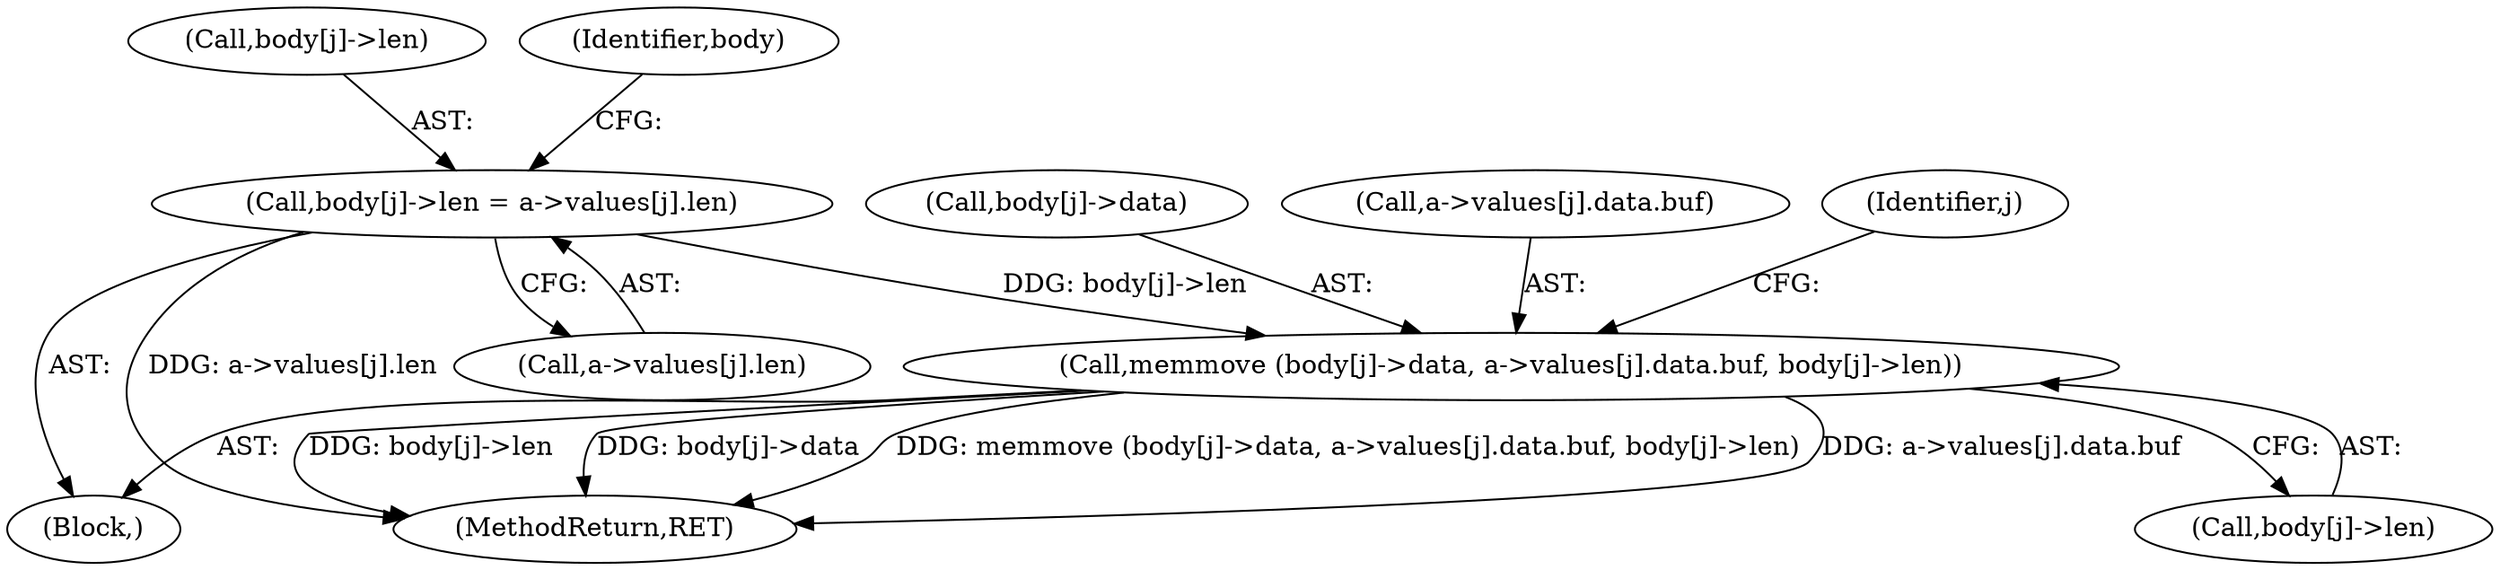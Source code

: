 digraph "0_tnef_8dccf79857ceeb7a6d3e42c1e762e7b865d5344d_0@array" {
"1000130" [label="(Call,body[j]->len = a->values[j].len)"];
"1000143" [label="(Call,memmove (body[j]->data, a->values[j].data.buf, body[j]->len))"];
"1000144" [label="(Call,body[j]->data)"];
"1000130" [label="(Call,body[j]->len = a->values[j].len)"];
"1000149" [label="(Call,a->values[j].data.buf)"];
"1000131" [label="(Call,body[j]->len)"];
"1000158" [label="(Call,body[j]->len)"];
"1000136" [label="(Call,a->values[j].len)"];
"1000146" [label="(Identifier,body)"];
"1000165" [label="(MethodReturn,RET)"];
"1000143" [label="(Call,memmove (body[j]->data, a->values[j].data.buf, body[j]->len))"];
"1000114" [label="(Identifier,j)"];
"1000122" [label="(Block,)"];
"1000130" -> "1000122"  [label="AST: "];
"1000130" -> "1000136"  [label="CFG: "];
"1000131" -> "1000130"  [label="AST: "];
"1000136" -> "1000130"  [label="AST: "];
"1000146" -> "1000130"  [label="CFG: "];
"1000130" -> "1000165"  [label="DDG: a->values[j].len"];
"1000130" -> "1000143"  [label="DDG: body[j]->len"];
"1000143" -> "1000122"  [label="AST: "];
"1000143" -> "1000158"  [label="CFG: "];
"1000144" -> "1000143"  [label="AST: "];
"1000149" -> "1000143"  [label="AST: "];
"1000158" -> "1000143"  [label="AST: "];
"1000114" -> "1000143"  [label="CFG: "];
"1000143" -> "1000165"  [label="DDG: a->values[j].data.buf"];
"1000143" -> "1000165"  [label="DDG: body[j]->len"];
"1000143" -> "1000165"  [label="DDG: body[j]->data"];
"1000143" -> "1000165"  [label="DDG: memmove (body[j]->data, a->values[j].data.buf, body[j]->len)"];
}

